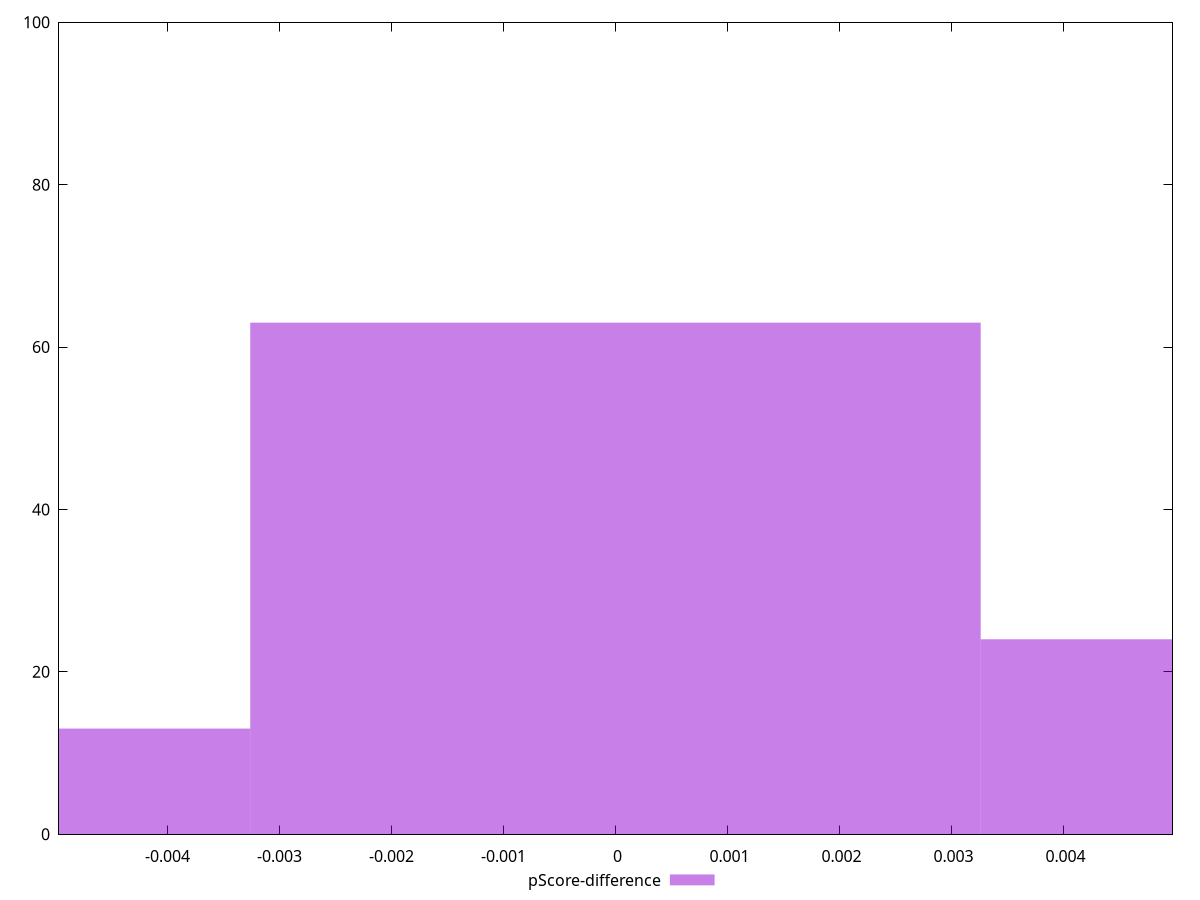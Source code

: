 reset

$pScoreDifference <<EOF
0.006521016487784592 24
0 63
-0.006521016487784592 13
EOF

set key outside below
set boxwidth 0.006521016487784592
set xrange [-0.004967760721578729:0.004972816186563589]
set yrange [0:100]
set trange [0:100]
set style fill transparent solid 0.5 noborder
set terminal svg size 640, 490 enhanced background rgb 'white'
set output "report_00015_2021-02-09T16-11-33.973Z/interactive/samples/pages+cached+noadtech/pScore-difference/histogram.svg"

plot $pScoreDifference title "pScore-difference" with boxes

reset
